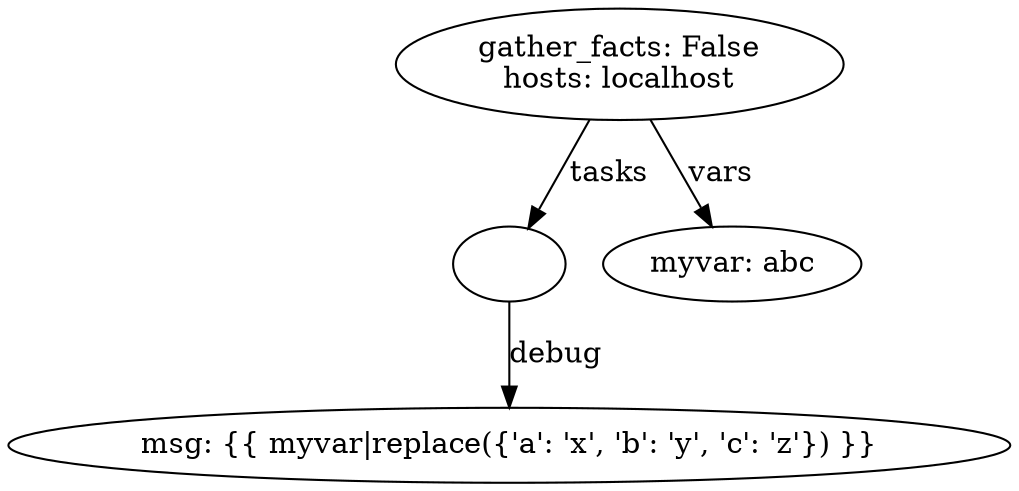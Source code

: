 digraph graphname {
2023 [label="msg: {{ myvar|replace({'a': 'x', 'b': 'y', 'c': 'z'}) }}\n"];
2022 [label=""];
2022 -> 2023 [label="debug"];
2024 [label="myvar: abc\n"];
2021 [label="gather_facts: False\nhosts: localhost\n"];
2021 -> 2022 [label="tasks"];
2021 -> 2024 [label="vars"];
}
